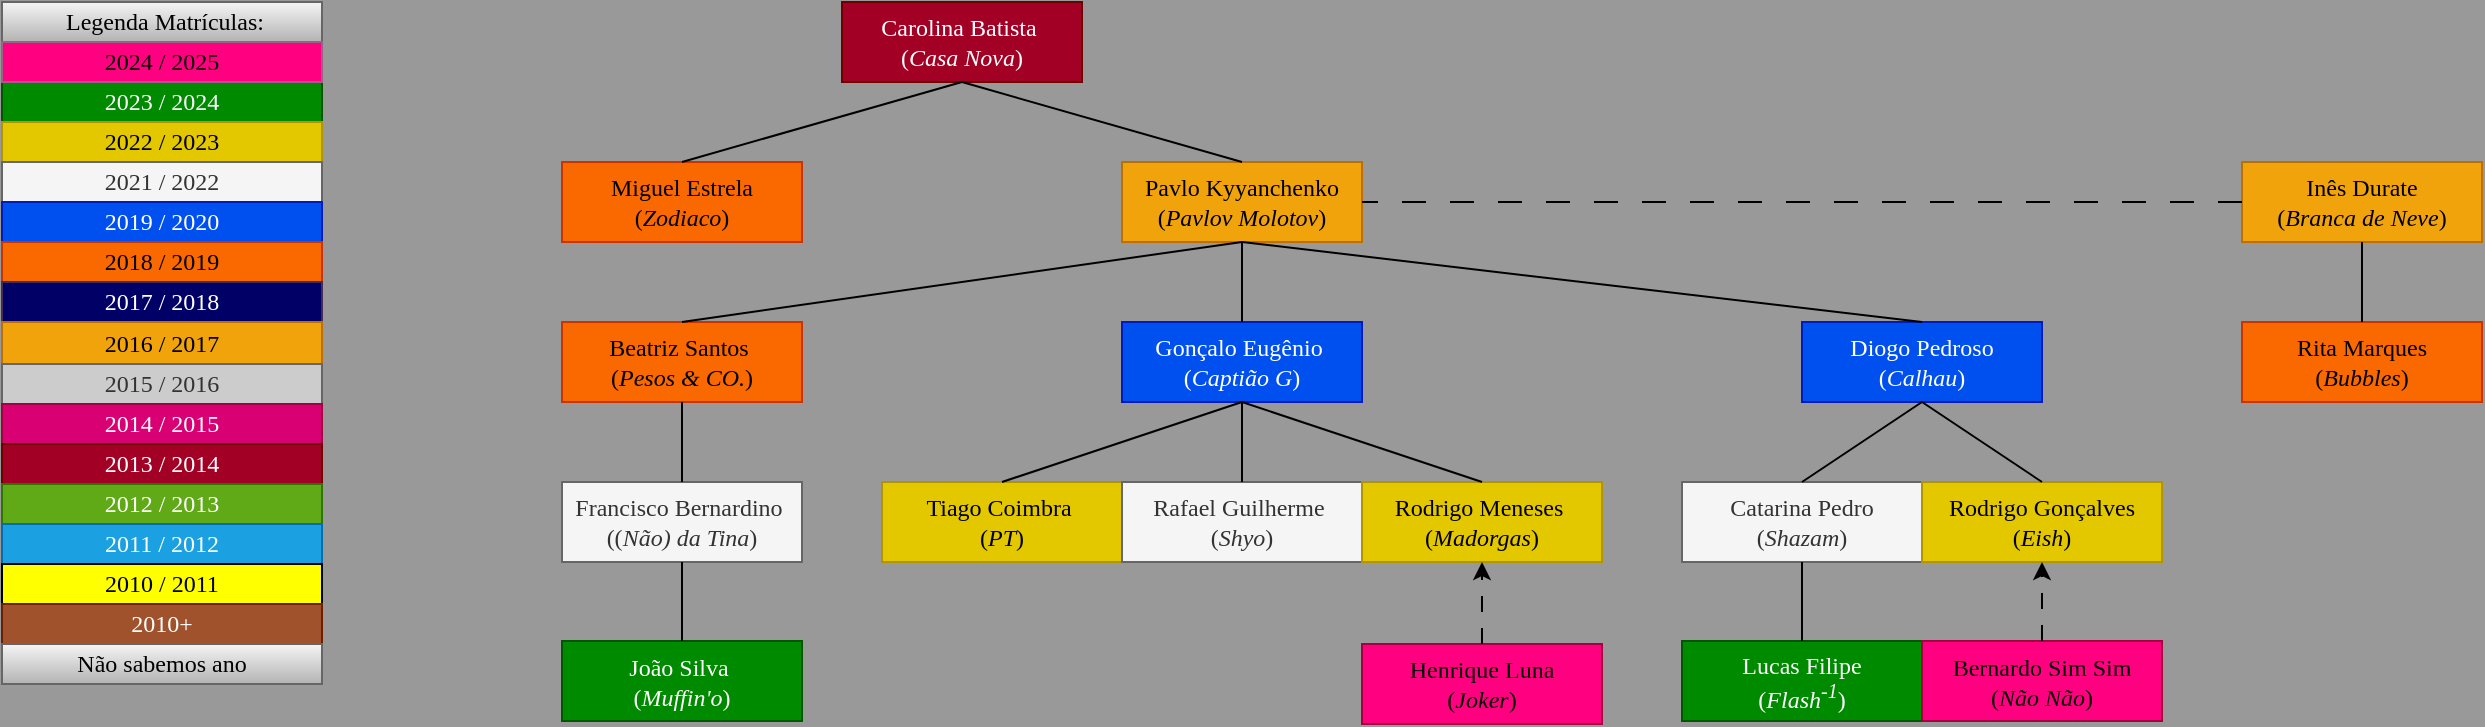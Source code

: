<mxfile>
    <diagram name="Página-1" id="MyzGb4AWoMDugNOR0tzc">
        <mxGraphModel dx="3088" dy="2235" grid="1" gridSize="10" guides="1" tooltips="1" connect="1" arrows="1" fold="1" page="1" pageScale="1" pageWidth="1169" pageHeight="827" background="#999999" math="0" shadow="0" adaptiveColors="none">
            <root>
                <mxCell id="0"/>
                <mxCell id="1" parent="0"/>
                <mxCell id="mkdnd21y6ApAW0Ob3dTZ-207" value="&lt;div&gt;Pavlo Kyyanchenko&lt;/div&gt;&lt;div&gt;&lt;span style=&quot;background-color: initial;&quot;&gt;(&lt;font&gt;&lt;i&gt;Pavlov Molotov&lt;/i&gt;&lt;/font&gt;&lt;/span&gt;&lt;span style=&quot;background-color: initial;&quot;&gt;)&lt;/span&gt;&lt;/div&gt;" style="rounded=0;whiteSpace=wrap;html=1;fillColor=#f0a30a;fontColor=#000000;strokeColor=#BD7000;fontFamily=Times New Roman;" parent="1" vertex="1">
                    <mxGeometry x="-1760" y="-1560" width="120" height="40" as="geometry"/>
                </mxCell>
                <mxCell id="mkdnd21y6ApAW0Ob3dTZ-208" value="&lt;div&gt;Gonçalo Eugênio&amp;nbsp;&lt;/div&gt;&lt;div&gt;(&lt;font&gt;&lt;i&gt;Captião G&lt;/i&gt;&lt;/font&gt;)&lt;/div&gt;" style="rounded=0;whiteSpace=wrap;html=1;fillColor=#0050ef;fontColor=#ffffff;strokeColor=#001DBC;fontFamily=Times New Roman;" parent="1" vertex="1">
                    <mxGeometry x="-1760" y="-1480" width="120" height="40" as="geometry"/>
                </mxCell>
                <mxCell id="mkdnd21y6ApAW0Ob3dTZ-209" value="&lt;div&gt;Diogo Pedroso&lt;/div&gt;&lt;div&gt;(&lt;font&gt;&lt;i&gt;Calhau&lt;/i&gt;&lt;/font&gt;)&lt;/div&gt;" style="rounded=0;whiteSpace=wrap;html=1;fillColor=#0050ef;fontColor=#ffffff;strokeColor=#001DBC;fontFamily=Times New Roman;" parent="1" vertex="1">
                    <mxGeometry x="-1420" y="-1480" width="120" height="40" as="geometry"/>
                </mxCell>
                <mxCell id="mkdnd21y6ApAW0Ob3dTZ-210" value="&lt;div&gt;Beatriz Santos&amp;nbsp;&lt;/div&gt;&lt;div&gt;(&lt;font&gt;&lt;i&gt;Pesos &amp;amp; CO.&lt;/i&gt;&lt;/font&gt;)&lt;/div&gt;" style="rounded=0;whiteSpace=wrap;html=1;fillColor=#fa6800;fontColor=#000000;strokeColor=#C73500;fontFamily=Times New Roman;" parent="1" vertex="1">
                    <mxGeometry x="-2040" y="-1480" width="120" height="40" as="geometry"/>
                </mxCell>
                <mxCell id="mkdnd21y6ApAW0Ob3dTZ-211" value="&lt;div&gt;Francisco Bernardino&amp;nbsp;&lt;/div&gt;&lt;div&gt;((&lt;font&gt;&lt;i&gt;Não) da Tina&lt;/i&gt;&lt;/font&gt;)&lt;/div&gt;" style="rounded=0;whiteSpace=wrap;html=1;fillColor=#f5f5f5;fontColor=#333333;strokeColor=#666666;fontFamily=Times New Roman;" parent="1" vertex="1">
                    <mxGeometry x="-2040" y="-1400" width="120" height="40" as="geometry"/>
                </mxCell>
                <mxCell id="mkdnd21y6ApAW0Ob3dTZ-212" value="&lt;div&gt;Tiago Coimbra&amp;nbsp;&lt;/div&gt;&lt;div&gt;(&lt;font&gt;&lt;i&gt;PT&lt;/i&gt;&lt;/font&gt;)&lt;/div&gt;" style="rounded=0;whiteSpace=wrap;html=1;fillColor=#e3c800;fontColor=#000000;strokeColor=#B09500;fontFamily=Times New Roman;" parent="1" vertex="1">
                    <mxGeometry x="-1880" y="-1400" width="120" height="40" as="geometry"/>
                </mxCell>
                <mxCell id="mkdnd21y6ApAW0Ob3dTZ-214" value="&lt;div&gt;Rafael Guilherme&amp;nbsp;&lt;/div&gt;&lt;div&gt;(&lt;font&gt;&lt;i&gt;Shyo&lt;/i&gt;&lt;/font&gt;)&lt;/div&gt;" style="rounded=0;whiteSpace=wrap;html=1;fillColor=#f5f5f5;fontColor=#333333;strokeColor=#666666;fontFamily=Times New Roman;" parent="1" vertex="1">
                    <mxGeometry x="-1760" y="-1400" width="120" height="40" as="geometry"/>
                </mxCell>
                <mxCell id="mkdnd21y6ApAW0Ob3dTZ-215" value="&lt;div&gt;Rodrigo Meneses&amp;nbsp;&lt;/div&gt;&lt;div&gt;(&lt;font&gt;&lt;i&gt;Madorgas&lt;/i&gt;&lt;/font&gt;)&lt;/div&gt;" style="rounded=0;whiteSpace=wrap;html=1;fillColor=#e3c800;fontColor=#000000;strokeColor=#B09500;fontFamily=Times New Roman;" parent="1" vertex="1">
                    <mxGeometry x="-1640" y="-1400" width="120" height="40" as="geometry"/>
                </mxCell>
                <mxCell id="mkdnd21y6ApAW0Ob3dTZ-216" value="&lt;div&gt;Catarina Pedro&lt;/div&gt;&lt;div&gt;(&lt;font&gt;&lt;i&gt;Shazam&lt;/i&gt;&lt;/font&gt;)&lt;/div&gt;" style="rounded=0;whiteSpace=wrap;html=1;fillColor=#f5f5f5;fontColor=#333333;strokeColor=#666666;fontFamily=Times New Roman;" parent="1" vertex="1">
                    <mxGeometry x="-1480" y="-1400" width="120" height="40" as="geometry"/>
                </mxCell>
                <mxCell id="mkdnd21y6ApAW0Ob3dTZ-217" value="&lt;div&gt;Rodrigo Gonçalves&lt;/div&gt;&lt;div&gt;(&lt;font&gt;&lt;i&gt;Eish&lt;/i&gt;&lt;/font&gt;)&lt;/div&gt;" style="rounded=0;whiteSpace=wrap;html=1;fillColor=#e3c800;fontColor=#000000;strokeColor=#B09500;fontFamily=Times New Roman;" parent="1" vertex="1">
                    <mxGeometry x="-1360" y="-1400" width="120" height="40" as="geometry"/>
                </mxCell>
                <mxCell id="mkdnd21y6ApAW0Ob3dTZ-218" value="" style="endArrow=none;html=1;rounded=0;exitX=0.5;exitY=0;exitDx=0;exitDy=0;entryX=0.5;entryY=1;entryDx=0;entryDy=0;fontFamily=Times New Roman;" parent="1" source="mkdnd21y6ApAW0Ob3dTZ-217" target="mkdnd21y6ApAW0Ob3dTZ-209" edge="1">
                    <mxGeometry width="50" height="50" relative="1" as="geometry">
                        <mxPoint x="-940" y="-1709" as="sourcePoint"/>
                        <mxPoint x="-940" y="-1750" as="targetPoint"/>
                    </mxGeometry>
                </mxCell>
                <mxCell id="mkdnd21y6ApAW0Ob3dTZ-219" value="" style="endArrow=none;html=1;rounded=0;exitX=0.5;exitY=0;exitDx=0;exitDy=0;entryX=0.5;entryY=1;entryDx=0;entryDy=0;fontFamily=Times New Roman;" parent="1" source="mkdnd21y6ApAW0Ob3dTZ-216" target="mkdnd21y6ApAW0Ob3dTZ-209" edge="1">
                    <mxGeometry width="50" height="50" relative="1" as="geometry">
                        <mxPoint x="-1290" y="-1390" as="sourcePoint"/>
                        <mxPoint x="-1350" y="-1430" as="targetPoint"/>
                    </mxGeometry>
                </mxCell>
                <mxCell id="mkdnd21y6ApAW0Ob3dTZ-220" value="" style="endArrow=none;html=1;rounded=0;exitX=0.5;exitY=0;exitDx=0;exitDy=0;entryX=0.5;entryY=1;entryDx=0;entryDy=0;fontFamily=Times New Roman;" parent="1" source="mkdnd21y6ApAW0Ob3dTZ-209" target="mkdnd21y6ApAW0Ob3dTZ-207" edge="1">
                    <mxGeometry width="50" height="50" relative="1" as="geometry">
                        <mxPoint x="-1280" y="-1380" as="sourcePoint"/>
                        <mxPoint x="-1340" y="-1420" as="targetPoint"/>
                    </mxGeometry>
                </mxCell>
                <mxCell id="mkdnd21y6ApAW0Ob3dTZ-221" value="" style="endArrow=none;html=1;rounded=0;exitX=0.5;exitY=0;exitDx=0;exitDy=0;entryX=0.5;entryY=1;entryDx=0;entryDy=0;fontFamily=Times New Roman;" parent="1" source="mkdnd21y6ApAW0Ob3dTZ-208" target="mkdnd21y6ApAW0Ob3dTZ-207" edge="1">
                    <mxGeometry width="50" height="50" relative="1" as="geometry">
                        <mxPoint x="-1270" y="-1370" as="sourcePoint"/>
                        <mxPoint x="-1330" y="-1410" as="targetPoint"/>
                    </mxGeometry>
                </mxCell>
                <mxCell id="mkdnd21y6ApAW0Ob3dTZ-222" value="" style="endArrow=none;html=1;rounded=0;exitX=0.5;exitY=0;exitDx=0;exitDy=0;entryX=0.5;entryY=1;entryDx=0;entryDy=0;fontFamily=Times New Roman;" parent="1" source="mkdnd21y6ApAW0Ob3dTZ-210" target="mkdnd21y6ApAW0Ob3dTZ-207" edge="1">
                    <mxGeometry width="50" height="50" relative="1" as="geometry">
                        <mxPoint x="-1260" y="-1360" as="sourcePoint"/>
                        <mxPoint x="-1320" y="-1400" as="targetPoint"/>
                    </mxGeometry>
                </mxCell>
                <mxCell id="mkdnd21y6ApAW0Ob3dTZ-223" value="" style="endArrow=none;html=1;rounded=0;exitX=0.5;exitY=0;exitDx=0;exitDy=0;entryX=0.5;entryY=1;entryDx=0;entryDy=0;fontFamily=Times New Roman;" parent="1" source="mkdnd21y6ApAW0Ob3dTZ-215" target="mkdnd21y6ApAW0Ob3dTZ-208" edge="1">
                    <mxGeometry width="50" height="50" relative="1" as="geometry">
                        <mxPoint x="-1250" y="-1350" as="sourcePoint"/>
                        <mxPoint x="-1310" y="-1390" as="targetPoint"/>
                    </mxGeometry>
                </mxCell>
                <mxCell id="mkdnd21y6ApAW0Ob3dTZ-224" value="" style="endArrow=none;html=1;rounded=0;exitX=0.5;exitY=0;exitDx=0;exitDy=0;entryX=0.5;entryY=1;entryDx=0;entryDy=0;fontFamily=Times New Roman;" parent="1" source="mkdnd21y6ApAW0Ob3dTZ-214" target="mkdnd21y6ApAW0Ob3dTZ-208" edge="1">
                    <mxGeometry width="50" height="50" relative="1" as="geometry">
                        <mxPoint x="-1240" y="-1340" as="sourcePoint"/>
                        <mxPoint x="-1300" y="-1380" as="targetPoint"/>
                    </mxGeometry>
                </mxCell>
                <mxCell id="mkdnd21y6ApAW0Ob3dTZ-225" value="" style="endArrow=none;html=1;rounded=0;exitX=0.5;exitY=0;exitDx=0;exitDy=0;entryX=0.5;entryY=1;entryDx=0;entryDy=0;fontFamily=Times New Roman;" parent="1" source="mkdnd21y6ApAW0Ob3dTZ-212" target="mkdnd21y6ApAW0Ob3dTZ-208" edge="1">
                    <mxGeometry width="50" height="50" relative="1" as="geometry">
                        <mxPoint x="-1230" y="-1330" as="sourcePoint"/>
                        <mxPoint x="-1290" y="-1370" as="targetPoint"/>
                    </mxGeometry>
                </mxCell>
                <mxCell id="mkdnd21y6ApAW0Ob3dTZ-226" value="" style="endArrow=none;html=1;rounded=0;exitX=0.5;exitY=0;exitDx=0;exitDy=0;entryX=0.5;entryY=1;entryDx=0;entryDy=0;fontFamily=Times New Roman;" parent="1" source="mkdnd21y6ApAW0Ob3dTZ-211" target="mkdnd21y6ApAW0Ob3dTZ-210" edge="1">
                    <mxGeometry width="50" height="50" relative="1" as="geometry">
                        <mxPoint x="-1220" y="-1320" as="sourcePoint"/>
                        <mxPoint x="-1280" y="-1360" as="targetPoint"/>
                    </mxGeometry>
                </mxCell>
                <mxCell id="mkdnd21y6ApAW0Ob3dTZ-227" value="&lt;div&gt;Carolina Batista&amp;nbsp;&lt;/div&gt;&lt;div&gt;(&lt;font&gt;&lt;i&gt;Casa Nova&lt;/i&gt;&lt;/font&gt;)&lt;/div&gt;" style="rounded=0;whiteSpace=wrap;html=1;fillColor=#a20025;fontColor=#ffffff;strokeColor=#6F0000;fontFamily=Times New Roman;" parent="1" vertex="1">
                    <mxGeometry x="-1900" y="-1640" width="120" height="40" as="geometry"/>
                </mxCell>
                <mxCell id="mkdnd21y6ApAW0Ob3dTZ-228" value="" style="endArrow=none;html=1;rounded=0;exitX=0.5;exitY=0;exitDx=0;exitDy=0;entryX=0.5;entryY=1;entryDx=0;entryDy=0;fontFamily=Times New Roman;" parent="1" source="mkdnd21y6ApAW0Ob3dTZ-207" target="mkdnd21y6ApAW0Ob3dTZ-227" edge="1">
                    <mxGeometry width="50" height="50" relative="1" as="geometry">
                        <mxPoint x="-1350" y="-1469.5" as="sourcePoint"/>
                        <mxPoint x="-1690" y="-1509.5" as="targetPoint"/>
                    </mxGeometry>
                </mxCell>
                <mxCell id="mkdnd21y6ApAW0Ob3dTZ-229" value="&lt;div&gt;João Silva&amp;nbsp;&lt;/div&gt;&lt;div&gt;(&lt;font&gt;&lt;i&gt;Muffin&#39;o&lt;/i&gt;&lt;/font&gt;)&lt;/div&gt;" style="rounded=0;whiteSpace=wrap;html=1;fillColor=#008a00;fontColor=#ffffff;strokeColor=#005700;fontFamily=Times New Roman;" parent="1" vertex="1">
                    <mxGeometry x="-2040" y="-1320.5" width="120" height="40" as="geometry"/>
                </mxCell>
                <mxCell id="mkdnd21y6ApAW0Ob3dTZ-230" value="" style="endArrow=none;html=1;rounded=0;exitX=0.5;exitY=0;exitDx=0;exitDy=0;entryX=0.5;entryY=1;entryDx=0;entryDy=0;fontFamily=Times New Roman;" parent="1" source="mkdnd21y6ApAW0Ob3dTZ-229" target="mkdnd21y6ApAW0Ob3dTZ-211" edge="1">
                    <mxGeometry width="50" height="50" relative="1" as="geometry">
                        <mxPoint x="-1970" y="-1389.5" as="sourcePoint"/>
                        <mxPoint x="-1970" y="-1429.5" as="targetPoint"/>
                    </mxGeometry>
                </mxCell>
                <mxCell id="3" value="&lt;div&gt;Miguel Estrela&lt;/div&gt;&lt;div&gt;&lt;span style=&quot;background-color: initial;&quot;&gt;(&lt;font&gt;&lt;i&gt;Zodiaco&lt;/i&gt;&lt;/font&gt;&lt;/span&gt;&lt;span style=&quot;background-color: initial;&quot;&gt;)&lt;/span&gt;&lt;/div&gt;" style="rounded=0;whiteSpace=wrap;html=1;fillColor=#fa6800;fontColor=#000000;strokeColor=#C73500;fontFamily=Times New Roman;" parent="1" vertex="1">
                    <mxGeometry x="-2040" y="-1560" width="120" height="40" as="geometry"/>
                </mxCell>
                <mxCell id="4" value="" style="endArrow=none;html=1;rounded=0;exitX=0.5;exitY=0;exitDx=0;exitDy=0;entryX=0.5;entryY=1;entryDx=0;entryDy=0;fontFamily=Times New Roman;" parent="1" source="3" target="mkdnd21y6ApAW0Ob3dTZ-227" edge="1">
                    <mxGeometry width="50" height="50" relative="1" as="geometry">
                        <mxPoint x="-1690" y="-1550" as="sourcePoint"/>
                        <mxPoint x="-1570" y="-1590" as="targetPoint"/>
                    </mxGeometry>
                </mxCell>
                <mxCell id="5" value="&lt;div&gt;&lt;span style=&quot;background-color: initial;&quot;&gt;Inês Durate&lt;/span&gt;&lt;/div&gt;&lt;div&gt;&lt;span style=&quot;background-color: initial;&quot;&gt;(&lt;font&gt;&lt;i&gt;Branca de Neve&lt;/i&gt;&lt;/font&gt;&lt;/span&gt;&lt;span style=&quot;background-color: initial;&quot;&gt;)&lt;/span&gt;&lt;/div&gt;" style="rounded=0;whiteSpace=wrap;html=1;fillColor=#f0a30a;fontColor=#000000;strokeColor=#BD7000;fontFamily=Times New Roman;" parent="1" vertex="1">
                    <mxGeometry x="-1200" y="-1560" width="120" height="40" as="geometry"/>
                </mxCell>
                <mxCell id="6" value="&lt;div&gt;Rita Marques&lt;/div&gt;&lt;div&gt;&lt;span style=&quot;background-color: initial;&quot;&gt;(&lt;font&gt;&lt;i&gt;Bubbles&lt;/i&gt;&lt;/font&gt;&lt;/span&gt;&lt;span style=&quot;background-color: initial;&quot;&gt;)&lt;/span&gt;&lt;/div&gt;" style="rounded=0;whiteSpace=wrap;html=1;fillColor=#fa6800;fontColor=#000000;strokeColor=#C73500;fontFamily=Times New Roman;" parent="1" vertex="1">
                    <mxGeometry x="-1200" y="-1480" width="120" height="40" as="geometry"/>
                </mxCell>
                <mxCell id="7" value="" style="endArrow=none;html=1;rounded=0;exitX=0.5;exitY=0;exitDx=0;exitDy=0;entryX=0.5;entryY=1;entryDx=0;entryDy=0;fontFamily=Times New Roman;" parent="1" source="6" target="5" edge="1">
                    <mxGeometry width="50" height="50" relative="1" as="geometry">
                        <mxPoint x="-1690" y="-1470" as="sourcePoint"/>
                        <mxPoint x="-1690" y="-1510" as="targetPoint"/>
                    </mxGeometry>
                </mxCell>
                <mxCell id="8" value="" style="endArrow=none;html=1;rounded=0;exitX=0;exitY=0.5;exitDx=0;exitDy=0;entryX=1;entryY=0.5;entryDx=0;entryDy=0;dashed=1;dashPattern=12 12;fontFamily=Times New Roman;" parent="1" source="5" target="mkdnd21y6ApAW0Ob3dTZ-207" edge="1">
                    <mxGeometry width="50" height="50" relative="1" as="geometry">
                        <mxPoint x="-1350" y="-1470" as="sourcePoint"/>
                        <mxPoint x="-1690" y="-1510" as="targetPoint"/>
                    </mxGeometry>
                </mxCell>
                <mxCell id="11" value="&lt;div&gt;&lt;span style=&quot;background-color: initial;&quot;&gt;Lucas Filipe&lt;/span&gt;&lt;/div&gt;&lt;div&gt;&lt;span style=&quot;background-color: initial;&quot;&gt;(&lt;font&gt;&lt;i&gt;Flash&lt;sup&gt;-1&lt;/sup&gt;&lt;/i&gt;&lt;/font&gt;&lt;/span&gt;&lt;span style=&quot;background-color: initial;&quot;&gt;)&lt;/span&gt;&lt;/div&gt;" style="rounded=0;whiteSpace=wrap;html=1;fillColor=#008a00;fontColor=#ffffff;strokeColor=#005700;fontFamily=Times New Roman;" parent="1" vertex="1">
                    <mxGeometry x="-1480" y="-1320.5" width="120" height="40" as="geometry"/>
                </mxCell>
                <mxCell id="12" value="" style="endArrow=none;html=1;rounded=0;exitX=0.5;exitY=1;exitDx=0;exitDy=0;entryX=0.5;entryY=0;entryDx=0;entryDy=0;fontFamily=Times New Roman;" parent="1" source="mkdnd21y6ApAW0Ob3dTZ-216" target="11" edge="1">
                    <mxGeometry width="50" height="50" relative="1" as="geometry">
                        <mxPoint x="-1410" y="-1390" as="sourcePoint"/>
                        <mxPoint x="-1350" y="-1430" as="targetPoint"/>
                    </mxGeometry>
                </mxCell>
                <mxCell id="47" value="2023 / 2024" style="rounded=0;whiteSpace=wrap;html=1;fillColor=#008a00;fontColor=#ffffff;strokeColor=#005700;fontFamily=Times New Roman;" parent="1" vertex="1">
                    <mxGeometry x="-2320" y="-1600" width="160" height="20" as="geometry"/>
                </mxCell>
                <mxCell id="48" value="2022 / 2023" style="rounded=0;whiteSpace=wrap;html=1;fillColor=#e3c800;fontColor=#000000;strokeColor=#B09500;fontFamily=Times New Roman;" parent="1" vertex="1">
                    <mxGeometry x="-2320" y="-1580" width="160" height="20" as="geometry"/>
                </mxCell>
                <mxCell id="49" value="2021 / 2022" style="rounded=0;whiteSpace=wrap;html=1;fillColor=#f5f5f5;fontColor=#333333;strokeColor=#666666;fontFamily=Times New Roman;" parent="1" vertex="1">
                    <mxGeometry x="-2320" y="-1560" width="160" height="20" as="geometry"/>
                </mxCell>
                <mxCell id="50" value="2019 / 2020" style="rounded=0;whiteSpace=wrap;html=1;fillColor=#0050ef;fontColor=#ffffff;strokeColor=#001DBC;fontFamily=Times New Roman;" parent="1" vertex="1">
                    <mxGeometry x="-2320" y="-1540" width="160" height="20" as="geometry"/>
                </mxCell>
                <mxCell id="51" value="2018 / 2019" style="rounded=0;whiteSpace=wrap;html=1;fillColor=#fa6800;fontColor=#000000;strokeColor=#C73500;fontFamily=Times New Roman;" parent="1" vertex="1">
                    <mxGeometry x="-2320" y="-1520" width="160" height="20" as="geometry"/>
                </mxCell>
                <mxCell id="52" value="&amp;nbsp;Legenda Matrículas:" style="rounded=0;whiteSpace=wrap;html=1;fillColor=#f5f5f5;gradientColor=#b3b3b3;strokeColor=#666666;fontFamily=Times New Roman;" parent="1" vertex="1">
                    <mxGeometry x="-2320" y="-1640" width="160" height="20" as="geometry"/>
                </mxCell>
                <mxCell id="53" value="2017 / 2018" style="rounded=0;whiteSpace=wrap;html=1;fillColor=#000066;fontColor=#ffffff;strokeColor=#432D57;fontFamily=Times New Roman;" parent="1" vertex="1">
                    <mxGeometry x="-2320" y="-1500" width="160" height="20" as="geometry"/>
                </mxCell>
                <mxCell id="54" value="2016 / 2017" style="rounded=0;whiteSpace=wrap;html=1;fillColor=#f0a30a;fontColor=#000000;strokeColor=#BD7000;fontFamily=Times New Roman;" parent="1" vertex="1">
                    <mxGeometry x="-2320" y="-1480" width="160" height="21" as="geometry"/>
                </mxCell>
                <mxCell id="55" value="2015 / 2016" style="rounded=0;whiteSpace=wrap;html=1;fillColor=#CCCCCC;strokeColor=#666666;fontColor=#333333;fontFamily=Times New Roman;" parent="1" vertex="1">
                    <mxGeometry x="-2320" y="-1459" width="160" height="20" as="geometry"/>
                </mxCell>
                <mxCell id="56" value="2014 / 2015" style="rounded=0;whiteSpace=wrap;html=1;fillColor=#d80073;fontColor=#ffffff;strokeColor=#A50040;fontFamily=Times New Roman;" parent="1" vertex="1">
                    <mxGeometry x="-2320" y="-1439" width="160" height="20" as="geometry"/>
                </mxCell>
                <mxCell id="57" value="2013 / 2014" style="rounded=0;whiteSpace=wrap;html=1;fillColor=#a20025;fontColor=#ffffff;strokeColor=#6F0000;fontFamily=Times New Roman;" parent="1" vertex="1">
                    <mxGeometry x="-2320" y="-1419" width="160" height="20" as="geometry"/>
                </mxCell>
                <mxCell id="58" value="2012&lt;span style=&quot;background-color: initial;&quot;&gt;&amp;nbsp;/ 2013&lt;/span&gt;" style="rounded=0;whiteSpace=wrap;html=1;fillColor=#60a917;fontColor=#ffffff;strokeColor=#2D7600;fontFamily=Times New Roman;" parent="1" vertex="1">
                    <mxGeometry x="-2320" y="-1399" width="160" height="20" as="geometry"/>
                </mxCell>
                <mxCell id="59" value="2011&lt;span style=&quot;background-color: initial;&quot;&gt;&amp;nbsp;/ 2012&lt;/span&gt;" style="rounded=0;whiteSpace=wrap;html=1;fillColor=#1ba1e2;fontColor=#ffffff;strokeColor=#006EAF;fontFamily=Times New Roman;" parent="1" vertex="1">
                    <mxGeometry x="-2320" y="-1379" width="160" height="20" as="geometry"/>
                </mxCell>
                <mxCell id="60" value="2010&lt;span style=&quot;background-color: initial;&quot;&gt;&amp;nbsp;/ 2011&lt;/span&gt;" style="rounded=0;whiteSpace=wrap;html=1;fillColor=#FFFF00;fontColor=#000000;fontFamily=Times New Roman;" parent="1" vertex="1">
                    <mxGeometry x="-2320" y="-1359" width="160" height="20" as="geometry"/>
                </mxCell>
                <mxCell id="61" value="2010+" style="rounded=0;whiteSpace=wrap;html=1;fillColor=#a0522d;strokeColor=#6D1F00;fontColor=#ffffff;fontFamily=Times New Roman;" parent="1" vertex="1">
                    <mxGeometry x="-2320" y="-1339" width="160" height="20" as="geometry"/>
                </mxCell>
                <mxCell id="62" value="Não sabemos ano" style="rounded=0;whiteSpace=wrap;html=1;fillColor=#f5f5f5;gradientColor=#b3b3b3;strokeColor=#666666;fontFamily=Times New Roman;" parent="1" vertex="1">
                    <mxGeometry x="-2320" y="-1319" width="160" height="20" as="geometry"/>
                </mxCell>
                <mxCell id="63" value="2024&amp;nbsp;/ 2025" style="rounded=0;whiteSpace=wrap;html=1;fillColor=#FF0080;strokeColor=#996185;gradientColor=none;fontColor=#000000;fontFamily=Times New Roman;" parent="1" vertex="1">
                    <mxGeometry x="-2320" y="-1620" width="160" height="20" as="geometry"/>
                </mxCell>
                <mxCell id="66" value="&lt;div&gt;&lt;/div&gt;&lt;div&gt;Bernardo Sim Sim&lt;br&gt;(&lt;i&gt;Não Não&lt;/i&gt;)&lt;/div&gt;" style="rounded=0;whiteSpace=wrap;html=1;fillColor=#FF0080;fontColor=#000000;strokeColor=#A50040;fontFamily=Times New Roman;" parent="1" vertex="1">
                    <mxGeometry x="-1360" y="-1320.5" width="120" height="40" as="geometry"/>
                </mxCell>
                <mxCell id="67" value="" style="endArrow=classic;html=1;rounded=0;exitX=0.5;exitY=0;exitDx=0;exitDy=0;dashed=1;dashPattern=8 8;entryX=0.5;entryY=1;entryDx=0;entryDy=0;fontFamily=Times New Roman;endFill=1;" parent="1" source="66" target="mkdnd21y6ApAW0Ob3dTZ-217" edge="1">
                    <mxGeometry width="50" height="50" relative="1" as="geometry">
                        <mxPoint x="-1570" y="-1310.5" as="sourcePoint"/>
                        <mxPoint x="-1570" y="-1350" as="targetPoint"/>
                    </mxGeometry>
                </mxCell>
                <mxCell id="68" value="&lt;div&gt;&lt;/div&gt;&lt;div&gt;Henrique Luna&lt;br&gt;(&lt;i&gt;Joker&lt;/i&gt;)&lt;/div&gt;" style="rounded=0;whiteSpace=wrap;html=1;fillColor=#FF0080;fontColor=#000000;strokeColor=#A50040;fontFamily=Times New Roman;" vertex="1" parent="1">
                    <mxGeometry x="-1640" y="-1319" width="120" height="40" as="geometry"/>
                </mxCell>
                <mxCell id="69" value="" style="endArrow=classic;html=1;rounded=0;exitX=0.5;exitY=0;exitDx=0;exitDy=0;dashed=1;dashPattern=8 8;entryX=0.5;entryY=1;entryDx=0;entryDy=0;fontFamily=Times New Roman;endFill=1;" edge="1" parent="1" source="68" target="mkdnd21y6ApAW0Ob3dTZ-215">
                    <mxGeometry width="50" height="50" relative="1" as="geometry">
                        <mxPoint x="-1850" y="-1290.75" as="sourcePoint"/>
                        <mxPoint x="-1580" y="-1340.25" as="targetPoint"/>
                    </mxGeometry>
                </mxCell>
            </root>
        </mxGraphModel>
    </diagram>
</mxfile>